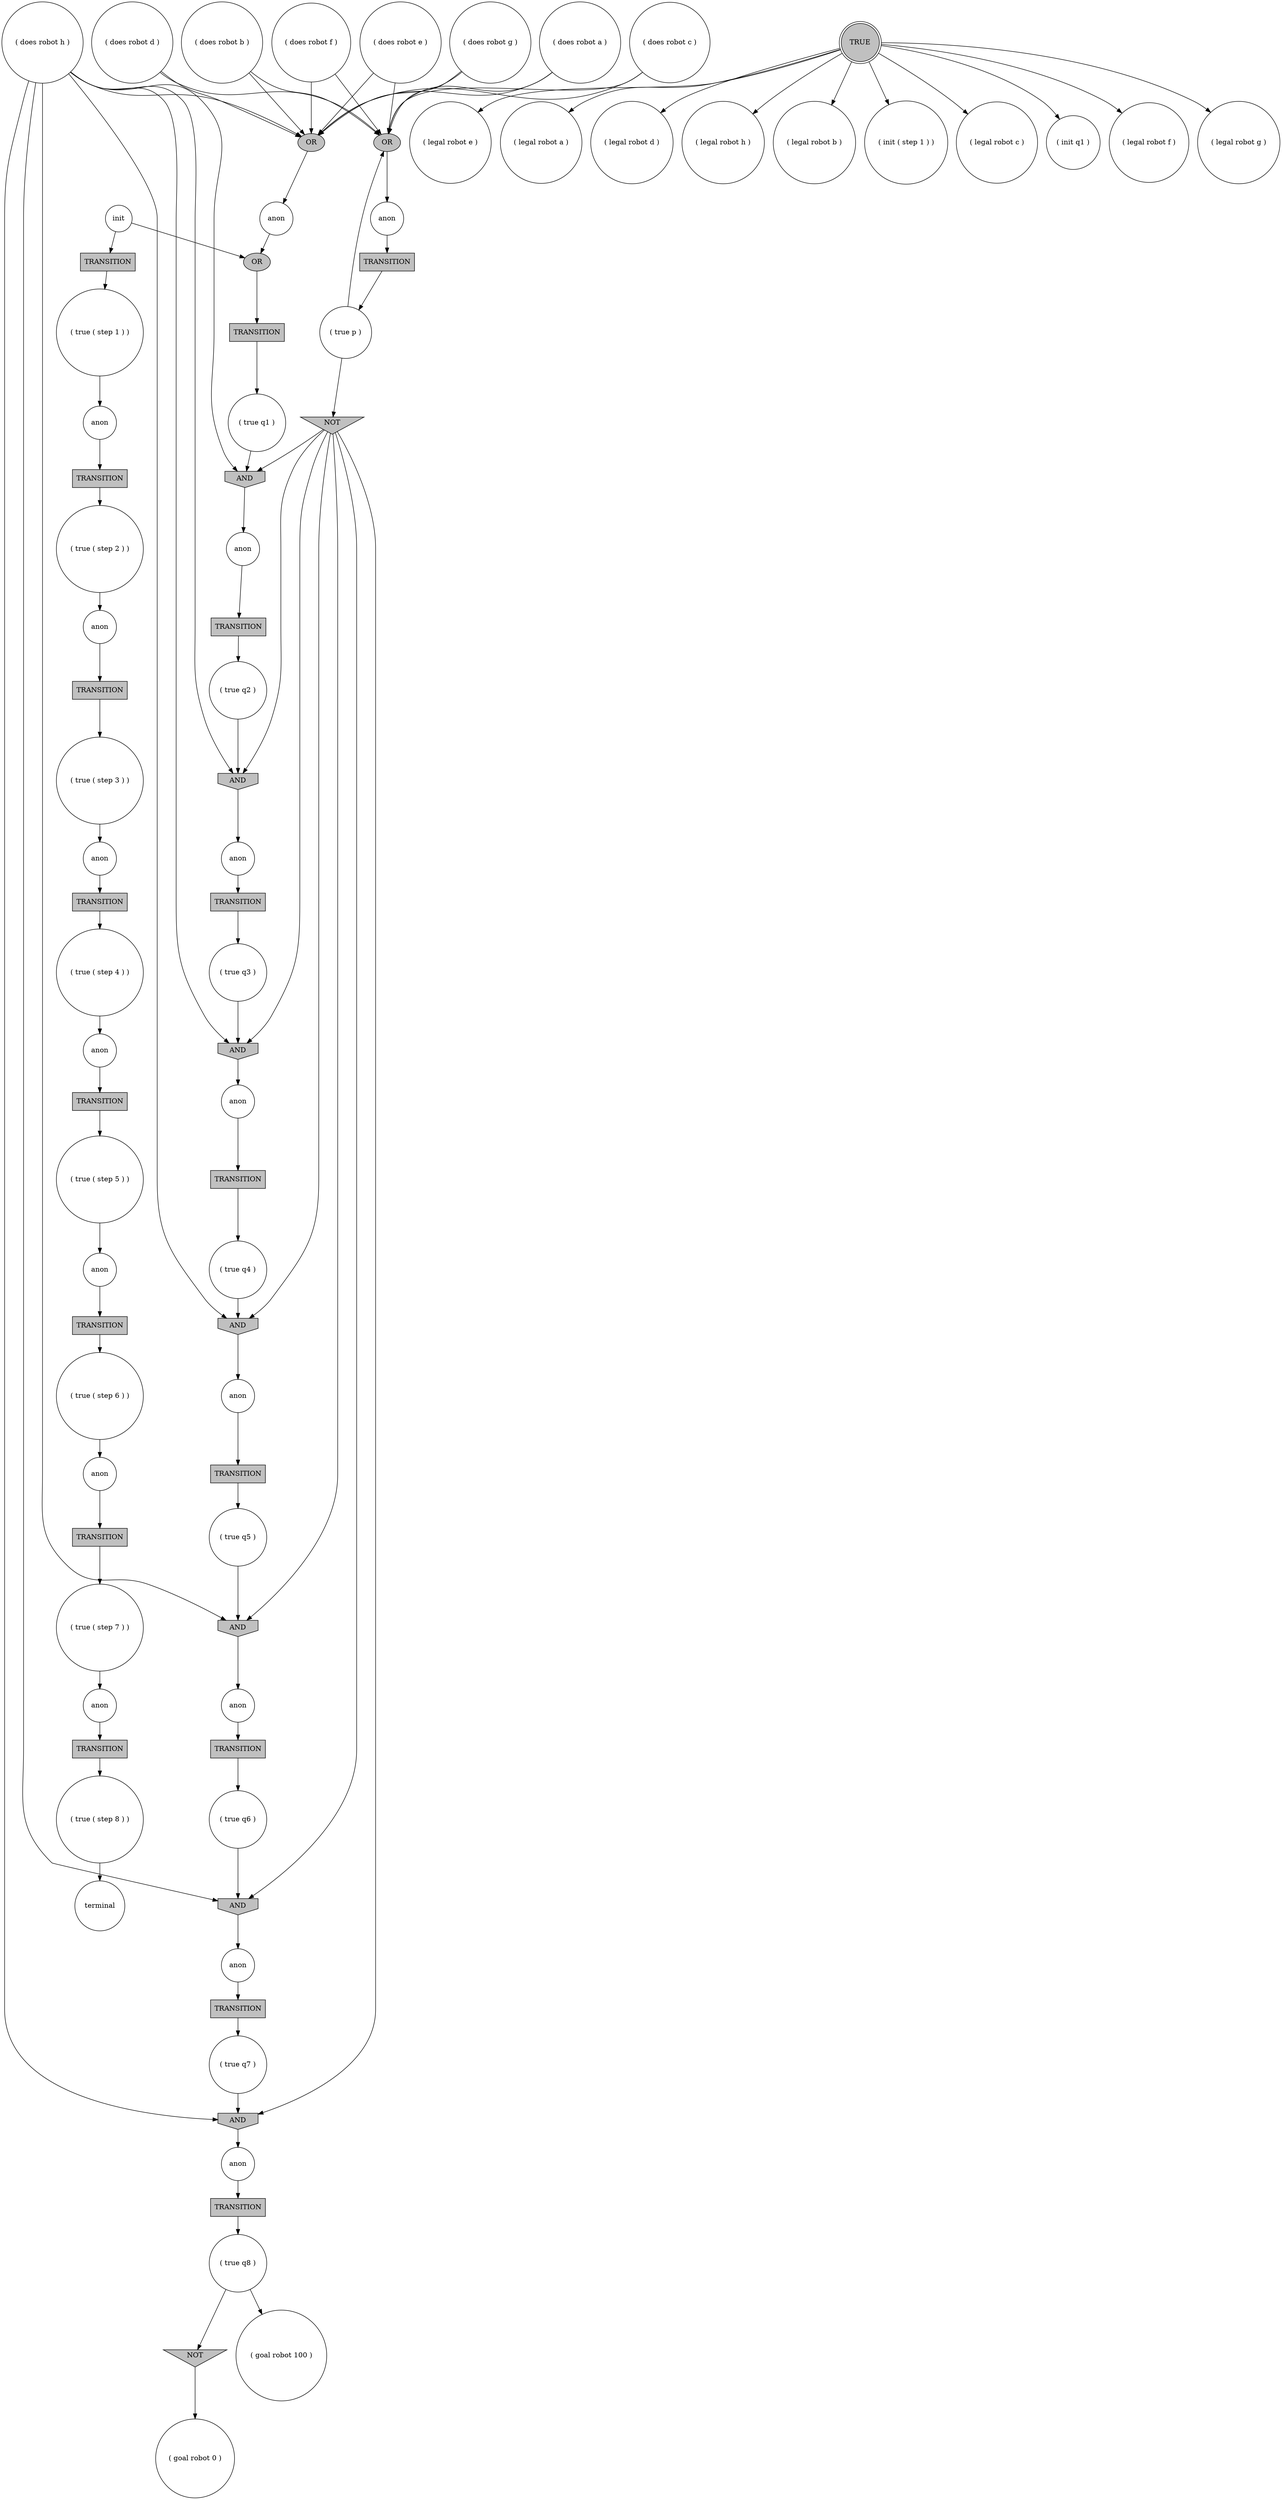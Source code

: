digraph propNet
{
	"@2bbd9de3"[shape=ellipse, style= filled, fillcolor=grey, label="OR"]; "@2bbd9de3"->"@417cff66"; 
	"@326147d9"[shape=circle, style= filled, fillcolor=white, label="anon"]; "@326147d9"->"@67a1f370"; 
	"@3c0b655a"[shape=circle, style= filled, fillcolor=white, label="anon"]; "@3c0b655a"->"@72ebf3f0"; 
	"@76c3358b"[shape=circle, style= filled, fillcolor=white, label="anon"]; "@76c3358b"->"@4ddf3d59"; 
	"@29b22d99"[shape=circle, style= filled, fillcolor=white, label="( legal robot e )"]; 
	"@29422384"[shape=circle, style= filled, fillcolor=white, label="( does robot h )"]; "@29422384"->"@1c87093"; "@29422384"->"@4a6e0a9"; "@29422384"->"@cb8d09d"; "@29422384"->"@5c0ad483"; "@29422384"->"@192425a"; "@29422384"->"@10b41166"; "@29422384"->"@5d17c0eb"; "@29422384"->"@1b275a34"; 
	"@7563a320"[shape=box, style= filled, fillcolor=grey, label="TRANSITION"]; "@7563a320"->"@3529c445"; 
	"@268be9ef"[shape=circle, style= filled, fillcolor=white, label="( legal robot a )"]; 
	"@7adafa2c"[shape=circle, style= filled, fillcolor=white, label="( true ( step 6 ) )"]; "@7adafa2c"->"@38ca6cea"; 
	"@1c87093"[shape=invhouse, style= filled, fillcolor=grey, label="AND"]; "@1c87093"->"@76c3358b"; 
	"@778abc7b"[shape=box, style= filled, fillcolor=grey, label="TRANSITION"]; "@778abc7b"->"@7adafa2c"; 
	"@7f9480b8"[shape=circle, style= filled, fillcolor=white, label="( true ( step 8 ) )"]; "@7f9480b8"->"@4f4b2f1a"; 
	"@135d4273"[shape=circle, style= filled, fillcolor=white, label="anon"]; "@135d4273"->"@1f2be27"; 
	"@4f4b2f1a"[shape=circle, style= filled, fillcolor=white, label="terminal"]; 
	"@45b3278a"[shape=box, style= filled, fillcolor=grey, label="TRANSITION"]; "@45b3278a"->"@46bb05de"; 
	"@9be1041"[shape=circle, style= filled, fillcolor=white, label="( true ( step 1 ) )"]; "@9be1041"->"@acaf083"; 
	"@6b248979"[shape=box, style= filled, fillcolor=grey, label="TRANSITION"]; "@6b248979"->"@9be1041"; 
	"@2fbef1ac"[shape=circle, style= filled, fillcolor=white, label="( true p )"]; "@2fbef1ac"->"@20ec6bb1"; "@2fbef1ac"->"@418952cc"; 
	"@46dab859"[shape=box, style= filled, fillcolor=grey, label="TRANSITION"]; "@46dab859"->"@439ce47a"; 
	"@439ce47a"[shape=circle, style= filled, fillcolor=white, label="( true ( step 4 ) )"]; "@439ce47a"->"@3c0b655a"; 
	"@7cd2b918"[shape=circle, style= filled, fillcolor=white, label="anon"]; "@7cd2b918"->"@778abc7b"; 
	"@10b41166"[shape=ellipse, style= filled, fillcolor=grey, label="OR"]; "@10b41166"->"@1de2481b"; 
	"@389d5793"[shape=circle, style= filled, fillcolor=white, label="( true q8 )"]; "@389d5793"->"@61e090ee"; "@389d5793"->"@35de4376"; 
	"@35de4376"[shape=circle, style= filled, fillcolor=white, label="( goal robot 100 )"]; 
	"@5d17c0eb"[shape=invhouse, style= filled, fillcolor=grey, label="AND"]; "@5d17c0eb"->"@42bb0406"; 
	"@417cff66"[shape=box, style= filled, fillcolor=grey, label="TRANSITION"]; "@417cff66"->"@3987f9f1"; 
	"@54cb2185"[shape=circle, style= filled, fillcolor=white, label="( does robot g )"]; "@54cb2185"->"@10b41166"; "@54cb2185"->"@418952cc"; 
	"@2bab5dae"[shape=circle, style= filled, fillcolor=white, label="( legal robot d )"]; 
	"@1de2481b"[shape=circle, style= filled, fillcolor=white, label="anon"]; "@1de2481b"->"@2bbd9de3"; 
	"@5d402eeb"[shape=circle, style= filled, fillcolor=white, label="( goal robot 0 )"]; 
	"@651e67c"[shape=circle, style= filled, fillcolor=white, label="anon"]; "@651e67c"->"@46dab859"; 
	"@67e779a1"[shape=circle, style= filled, fillcolor=white, label="( true q4 )"]; "@67e779a1"->"@4a6e0a9"; 
	"@60dc4c81"[shape=box, style= filled, fillcolor=grey, label="TRANSITION"]; "@60dc4c81"->"@67e779a1"; 
	"@6dcee361"[shape=circle, style= filled, fillcolor=white, label="( legal robot h )"]; 
	"@39edd9b3"[shape=circle, style= filled, fillcolor=white, label="( does robot a )"]; "@39edd9b3"->"@10b41166"; "@39edd9b3"->"@418952cc"; 
	"@418952cc"[shape=ellipse, style= filled, fillcolor=grey, label="OR"]; "@418952cc"->"@1e9af0b1"; 
	"@38ca6cea"[shape=circle, style= filled, fillcolor=white, label="anon"]; "@38ca6cea"->"@45b3278a"; 
	"@349319d9"[shape=circle, style= filled, fillcolor=white, label="( true q3 )"]; "@349319d9"->"@1b275a34"; 
	"@5273a5d3"[shape=circle, style= filled, fillcolor=white, label="( legal robot b )"]; 
	"@9b8119a"[shape=circle, style= filled, fillcolor=white, label="anon"]; "@9b8119a"->"@606ac615"; 
	"@1b275a34"[shape=invhouse, style= filled, fillcolor=grey, label="AND"]; "@1b275a34"->"@1a87ad67"; 
	"@20ec6bb1"[shape=invtriangle, style= filled, fillcolor=grey, label="NOT"]; "@20ec6bb1"->"@1c87093"; "@20ec6bb1"->"@4a6e0a9"; "@20ec6bb1"->"@cb8d09d"; "@20ec6bb1"->"@5c0ad483"; "@20ec6bb1"->"@192425a"; "@20ec6bb1"->"@5d17c0eb"; "@20ec6bb1"->"@1b275a34"; 
	"@1f2be27"[shape=box, style= filled, fillcolor=grey, label="TRANSITION"]; "@1f2be27"->"@389d5793"; 
	"@3248bc64"[shape=circle, style= filled, fillcolor=white, label="anon"]; "@3248bc64"->"@7b34c5ff"; 
	"@4b0613aa"[shape=circle, style= filled, fillcolor=white, label="( true q7 )"]; "@4b0613aa"->"@5c0ad483"; 
	"@56f052d5"[shape=circle, style= filled, fillcolor=white, label="( does robot c )"]; "@56f052d5"->"@10b41166"; "@56f052d5"->"@418952cc"; 
	"@39757337"[shape=box, style= filled, fillcolor=grey, label="TRANSITION"]; "@39757337"->"@7f9480b8"; 
	"@1f22dad5"[shape=box, style= filled, fillcolor=grey, label="TRANSITION"]; "@1f22dad5"->"@2ecc5436"; 
	"@1e9af0b1"[shape=circle, style= filled, fillcolor=white, label="anon"]; "@1e9af0b1"->"@294ce5eb"; 
	"@2ecc5436"[shape=circle, style= filled, fillcolor=white, label="( true ( step 3 ) )"]; "@2ecc5436"->"@651e67c"; 
	"@355c6c8d"[shape=box, style= filled, fillcolor=grey, label="TRANSITION"]; "@355c6c8d"->"@75fc25e5"; 
	"@16e9b4bb"[shape=circle, style= filled, fillcolor=white, label="( does robot d )"]; "@16e9b4bb"->"@10b41166"; "@16e9b4bb"->"@418952cc"; 
	"@70d9cbcb"[shape=circle, style= filled, fillcolor=white, label="( does robot b )"]; "@70d9cbcb"->"@10b41166"; "@70d9cbcb"->"@418952cc"; 
	"@cb8d09d"[shape=invhouse, style= filled, fillcolor=grey, label="AND"]; "@cb8d09d"->"@326147d9"; 
	"@5c0ad483"[shape=invhouse, style= filled, fillcolor=grey, label="AND"]; "@5c0ad483"->"@135d4273"; 
	"@75fc25e5"[shape=circle, style= filled, fillcolor=white, label="( true ( step 2 ) )"]; "@75fc25e5"->"@823d278"; 
	"@427ab40c"[shape=circle, style= filled, fillcolor=white, label="( true q5 )"]; "@427ab40c"->"@5d17c0eb"; 
	"@627787a5"[shape=circle, style= filled, fillcolor=white, label="anon"]; "@627787a5"->"@39757337"; 
	"@606ac615"[shape=box, style= filled, fillcolor=grey, label="TRANSITION"]; "@606ac615"->"@4b0613aa"; 
	"@2e67cd84"[shape=circle, style= filled, fillcolor=white, label="( init ( step 1 ) )"]; 
	"@70cfad31"[shape=circle, style= filled, fillcolor=white, label="( legal robot c )"]; 
	"@61e090ee"[shape=invtriangle, style= filled, fillcolor=grey, label="NOT"]; "@61e090ee"->"@5d402eeb"; 
	"@192425a"[shape=invhouse, style= filled, fillcolor=grey, label="AND"]; "@192425a"->"@9b8119a"; 
	"@823d278"[shape=circle, style= filled, fillcolor=white, label="anon"]; "@823d278"->"@1f22dad5"; 
	"@294ce5eb"[shape=box, style= filled, fillcolor=grey, label="TRANSITION"]; "@294ce5eb"->"@2fbef1ac"; 
	"@e56c3cf"[shape=circle, style= filled, fillcolor=white, label="( true q2 )"]; "@e56c3cf"->"@1c87093"; 
	"@48c38157"[shape=circle, style= filled, fillcolor=white, label="( does robot f )"]; "@48c38157"->"@10b41166"; "@48c38157"->"@418952cc"; 
	"@51017ca1"[shape=circle, style= filled, fillcolor=white, label="( init q1 )"]; 
	"@4a6e0a9"[shape=invhouse, style= filled, fillcolor=grey, label="AND"]; "@4a6e0a9"->"@3248bc64"; 
	"@46bb05de"[shape=circle, style= filled, fillcolor=white, label="( true ( step 7 ) )"]; "@46bb05de"->"@627787a5"; 
	"@acaf083"[shape=circle, style= filled, fillcolor=white, label="anon"]; "@acaf083"->"@355c6c8d"; 
	"@7b34c5ff"[shape=box, style= filled, fillcolor=grey, label="TRANSITION"]; "@7b34c5ff"->"@427ab40c"; 
	"@75c45731"[shape=circle, style= filled, fillcolor=white, label="( does robot e )"]; "@75c45731"->"@10b41166"; "@75c45731"->"@418952cc"; 
	"@72ebf3f0"[shape=box, style= filled, fillcolor=grey, label="TRANSITION"]; "@72ebf3f0"->"@7fcc5461"; 
	"@42bb0406"[shape=circle, style= filled, fillcolor=white, label="anon"]; "@42bb0406"->"@7563a320"; 
	"@7fcc5461"[shape=circle, style= filled, fillcolor=white, label="( true ( step 5 ) )"]; "@7fcc5461"->"@7cd2b918"; 
	"@3987f9f1"[shape=circle, style= filled, fillcolor=white, label="( true q1 )"]; "@3987f9f1"->"@cb8d09d"; 
	"@74e8f8c5"[shape=circle, style= filled, fillcolor=white, label="init"]; "@74e8f8c5"->"@2bbd9de3"; "@74e8f8c5"->"@6b248979"; 
	"@7f9360e7"[shape=circle, style= filled, fillcolor=white, label="( legal robot f )"]; 
	"@1a87ad67"[shape=circle, style= filled, fillcolor=white, label="anon"]; "@1a87ad67"->"@60dc4c81"; 
	"@4ddf3d59"[shape=box, style= filled, fillcolor=grey, label="TRANSITION"]; "@4ddf3d59"->"@349319d9"; 
	"@3529c445"[shape=circle, style= filled, fillcolor=white, label="( true q6 )"]; "@3529c445"->"@192425a"; 
	"@67a1f370"[shape=box, style= filled, fillcolor=grey, label="TRANSITION"]; "@67a1f370"->"@e56c3cf"; 
	"@233dcd27"[shape=doublecircle, style= filled, fillcolor=grey, label="TRUE"]; "@233dcd27"->"@2bab5dae"; "@233dcd27"->"@6dcee361"; "@233dcd27"->"@7f9360e7"; "@233dcd27"->"@70cfad31"; "@233dcd27"->"@29b22d99"; "@233dcd27"->"@268be9ef"; "@233dcd27"->"@5273a5d3"; "@233dcd27"->"@2e67cd84"; "@233dcd27"->"@6af2da21"; "@233dcd27"->"@51017ca1"; 
	"@6af2da21"[shape=circle, style= filled, fillcolor=white, label="( legal robot g )"]; 
}